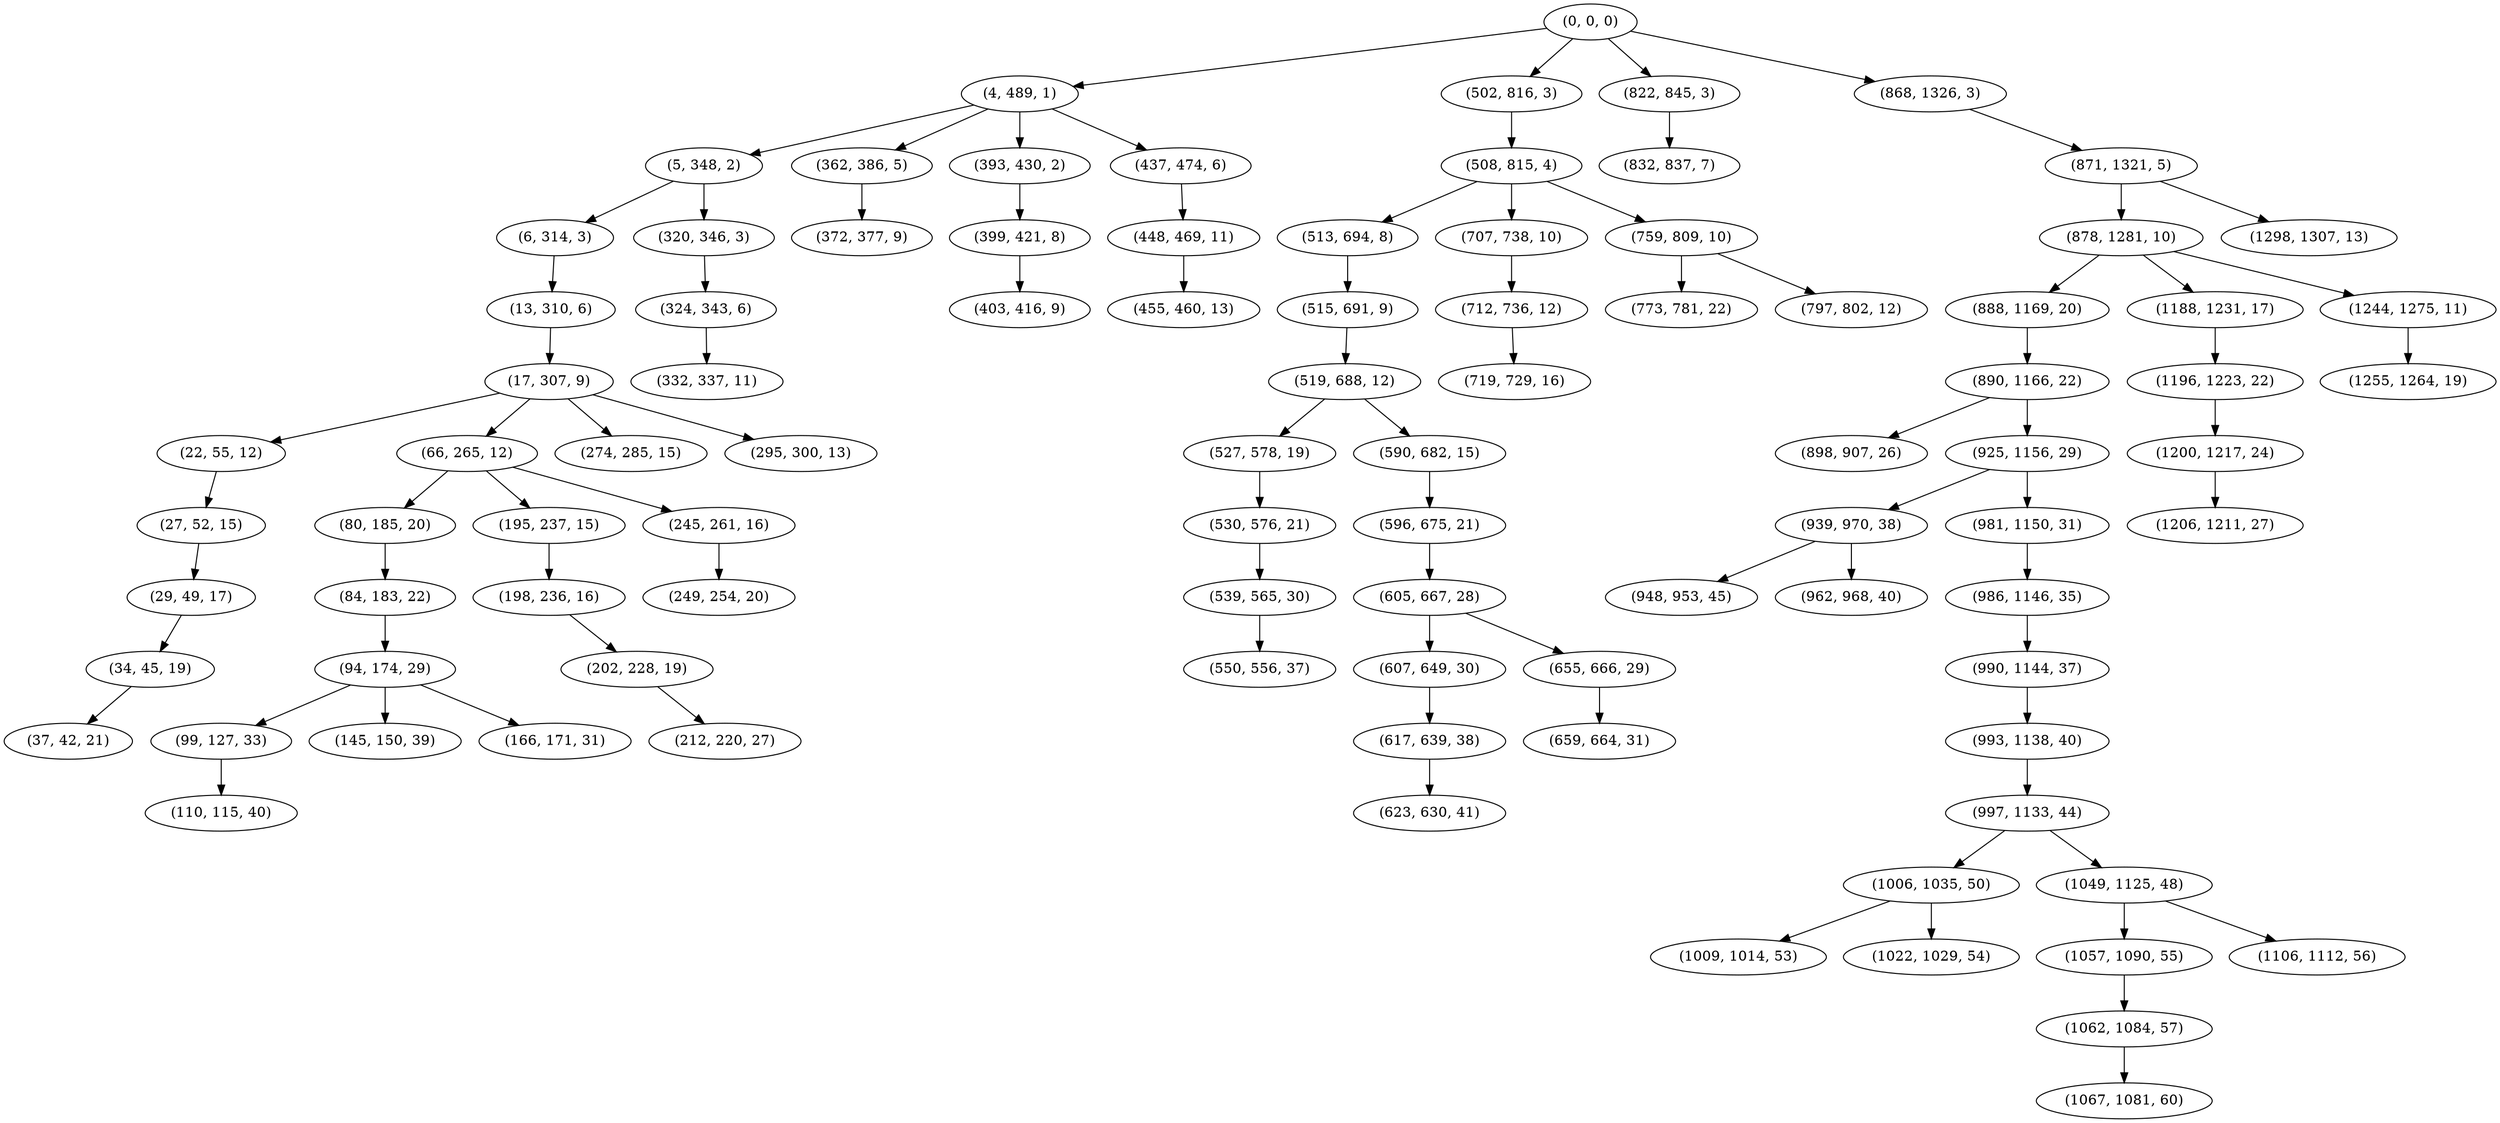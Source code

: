 digraph tree {
    "(0, 0, 0)";
    "(4, 489, 1)";
    "(5, 348, 2)";
    "(6, 314, 3)";
    "(13, 310, 6)";
    "(17, 307, 9)";
    "(22, 55, 12)";
    "(27, 52, 15)";
    "(29, 49, 17)";
    "(34, 45, 19)";
    "(37, 42, 21)";
    "(66, 265, 12)";
    "(80, 185, 20)";
    "(84, 183, 22)";
    "(94, 174, 29)";
    "(99, 127, 33)";
    "(110, 115, 40)";
    "(145, 150, 39)";
    "(166, 171, 31)";
    "(195, 237, 15)";
    "(198, 236, 16)";
    "(202, 228, 19)";
    "(212, 220, 27)";
    "(245, 261, 16)";
    "(249, 254, 20)";
    "(274, 285, 15)";
    "(295, 300, 13)";
    "(320, 346, 3)";
    "(324, 343, 6)";
    "(332, 337, 11)";
    "(362, 386, 5)";
    "(372, 377, 9)";
    "(393, 430, 2)";
    "(399, 421, 8)";
    "(403, 416, 9)";
    "(437, 474, 6)";
    "(448, 469, 11)";
    "(455, 460, 13)";
    "(502, 816, 3)";
    "(508, 815, 4)";
    "(513, 694, 8)";
    "(515, 691, 9)";
    "(519, 688, 12)";
    "(527, 578, 19)";
    "(530, 576, 21)";
    "(539, 565, 30)";
    "(550, 556, 37)";
    "(590, 682, 15)";
    "(596, 675, 21)";
    "(605, 667, 28)";
    "(607, 649, 30)";
    "(617, 639, 38)";
    "(623, 630, 41)";
    "(655, 666, 29)";
    "(659, 664, 31)";
    "(707, 738, 10)";
    "(712, 736, 12)";
    "(719, 729, 16)";
    "(759, 809, 10)";
    "(773, 781, 22)";
    "(797, 802, 12)";
    "(822, 845, 3)";
    "(832, 837, 7)";
    "(868, 1326, 3)";
    "(871, 1321, 5)";
    "(878, 1281, 10)";
    "(888, 1169, 20)";
    "(890, 1166, 22)";
    "(898, 907, 26)";
    "(925, 1156, 29)";
    "(939, 970, 38)";
    "(948, 953, 45)";
    "(962, 968, 40)";
    "(981, 1150, 31)";
    "(986, 1146, 35)";
    "(990, 1144, 37)";
    "(993, 1138, 40)";
    "(997, 1133, 44)";
    "(1006, 1035, 50)";
    "(1009, 1014, 53)";
    "(1022, 1029, 54)";
    "(1049, 1125, 48)";
    "(1057, 1090, 55)";
    "(1062, 1084, 57)";
    "(1067, 1081, 60)";
    "(1106, 1112, 56)";
    "(1188, 1231, 17)";
    "(1196, 1223, 22)";
    "(1200, 1217, 24)";
    "(1206, 1211, 27)";
    "(1244, 1275, 11)";
    "(1255, 1264, 19)";
    "(1298, 1307, 13)";
    "(0, 0, 0)" -> "(4, 489, 1)";
    "(0, 0, 0)" -> "(502, 816, 3)";
    "(0, 0, 0)" -> "(822, 845, 3)";
    "(0, 0, 0)" -> "(868, 1326, 3)";
    "(4, 489, 1)" -> "(5, 348, 2)";
    "(4, 489, 1)" -> "(362, 386, 5)";
    "(4, 489, 1)" -> "(393, 430, 2)";
    "(4, 489, 1)" -> "(437, 474, 6)";
    "(5, 348, 2)" -> "(6, 314, 3)";
    "(5, 348, 2)" -> "(320, 346, 3)";
    "(6, 314, 3)" -> "(13, 310, 6)";
    "(13, 310, 6)" -> "(17, 307, 9)";
    "(17, 307, 9)" -> "(22, 55, 12)";
    "(17, 307, 9)" -> "(66, 265, 12)";
    "(17, 307, 9)" -> "(274, 285, 15)";
    "(17, 307, 9)" -> "(295, 300, 13)";
    "(22, 55, 12)" -> "(27, 52, 15)";
    "(27, 52, 15)" -> "(29, 49, 17)";
    "(29, 49, 17)" -> "(34, 45, 19)";
    "(34, 45, 19)" -> "(37, 42, 21)";
    "(66, 265, 12)" -> "(80, 185, 20)";
    "(66, 265, 12)" -> "(195, 237, 15)";
    "(66, 265, 12)" -> "(245, 261, 16)";
    "(80, 185, 20)" -> "(84, 183, 22)";
    "(84, 183, 22)" -> "(94, 174, 29)";
    "(94, 174, 29)" -> "(99, 127, 33)";
    "(94, 174, 29)" -> "(145, 150, 39)";
    "(94, 174, 29)" -> "(166, 171, 31)";
    "(99, 127, 33)" -> "(110, 115, 40)";
    "(195, 237, 15)" -> "(198, 236, 16)";
    "(198, 236, 16)" -> "(202, 228, 19)";
    "(202, 228, 19)" -> "(212, 220, 27)";
    "(245, 261, 16)" -> "(249, 254, 20)";
    "(320, 346, 3)" -> "(324, 343, 6)";
    "(324, 343, 6)" -> "(332, 337, 11)";
    "(362, 386, 5)" -> "(372, 377, 9)";
    "(393, 430, 2)" -> "(399, 421, 8)";
    "(399, 421, 8)" -> "(403, 416, 9)";
    "(437, 474, 6)" -> "(448, 469, 11)";
    "(448, 469, 11)" -> "(455, 460, 13)";
    "(502, 816, 3)" -> "(508, 815, 4)";
    "(508, 815, 4)" -> "(513, 694, 8)";
    "(508, 815, 4)" -> "(707, 738, 10)";
    "(508, 815, 4)" -> "(759, 809, 10)";
    "(513, 694, 8)" -> "(515, 691, 9)";
    "(515, 691, 9)" -> "(519, 688, 12)";
    "(519, 688, 12)" -> "(527, 578, 19)";
    "(519, 688, 12)" -> "(590, 682, 15)";
    "(527, 578, 19)" -> "(530, 576, 21)";
    "(530, 576, 21)" -> "(539, 565, 30)";
    "(539, 565, 30)" -> "(550, 556, 37)";
    "(590, 682, 15)" -> "(596, 675, 21)";
    "(596, 675, 21)" -> "(605, 667, 28)";
    "(605, 667, 28)" -> "(607, 649, 30)";
    "(605, 667, 28)" -> "(655, 666, 29)";
    "(607, 649, 30)" -> "(617, 639, 38)";
    "(617, 639, 38)" -> "(623, 630, 41)";
    "(655, 666, 29)" -> "(659, 664, 31)";
    "(707, 738, 10)" -> "(712, 736, 12)";
    "(712, 736, 12)" -> "(719, 729, 16)";
    "(759, 809, 10)" -> "(773, 781, 22)";
    "(759, 809, 10)" -> "(797, 802, 12)";
    "(822, 845, 3)" -> "(832, 837, 7)";
    "(868, 1326, 3)" -> "(871, 1321, 5)";
    "(871, 1321, 5)" -> "(878, 1281, 10)";
    "(871, 1321, 5)" -> "(1298, 1307, 13)";
    "(878, 1281, 10)" -> "(888, 1169, 20)";
    "(878, 1281, 10)" -> "(1188, 1231, 17)";
    "(878, 1281, 10)" -> "(1244, 1275, 11)";
    "(888, 1169, 20)" -> "(890, 1166, 22)";
    "(890, 1166, 22)" -> "(898, 907, 26)";
    "(890, 1166, 22)" -> "(925, 1156, 29)";
    "(925, 1156, 29)" -> "(939, 970, 38)";
    "(925, 1156, 29)" -> "(981, 1150, 31)";
    "(939, 970, 38)" -> "(948, 953, 45)";
    "(939, 970, 38)" -> "(962, 968, 40)";
    "(981, 1150, 31)" -> "(986, 1146, 35)";
    "(986, 1146, 35)" -> "(990, 1144, 37)";
    "(990, 1144, 37)" -> "(993, 1138, 40)";
    "(993, 1138, 40)" -> "(997, 1133, 44)";
    "(997, 1133, 44)" -> "(1006, 1035, 50)";
    "(997, 1133, 44)" -> "(1049, 1125, 48)";
    "(1006, 1035, 50)" -> "(1009, 1014, 53)";
    "(1006, 1035, 50)" -> "(1022, 1029, 54)";
    "(1049, 1125, 48)" -> "(1057, 1090, 55)";
    "(1049, 1125, 48)" -> "(1106, 1112, 56)";
    "(1057, 1090, 55)" -> "(1062, 1084, 57)";
    "(1062, 1084, 57)" -> "(1067, 1081, 60)";
    "(1188, 1231, 17)" -> "(1196, 1223, 22)";
    "(1196, 1223, 22)" -> "(1200, 1217, 24)";
    "(1200, 1217, 24)" -> "(1206, 1211, 27)";
    "(1244, 1275, 11)" -> "(1255, 1264, 19)";
}

